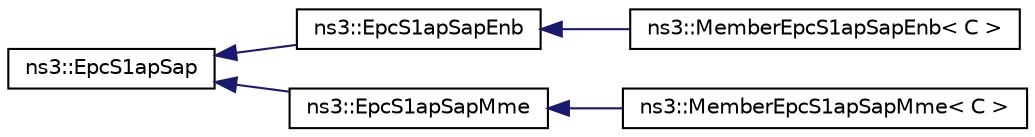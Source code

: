 digraph "Graphical Class Hierarchy"
{
 // LATEX_PDF_SIZE
  edge [fontname="Helvetica",fontsize="10",labelfontname="Helvetica",labelfontsize="10"];
  node [fontname="Helvetica",fontsize="10",shape=record];
  rankdir="LR";
  Node0 [label="ns3::EpcS1apSap",height=0.2,width=0.4,color="black", fillcolor="white", style="filled",URL="$classns3_1_1_epc_s1ap_sap.html",tooltip="Base class that defines EPC S1-AP Service Access Point (SAP) interface."];
  Node0 -> Node1 [dir="back",color="midnightblue",fontsize="10",style="solid",fontname="Helvetica"];
  Node1 [label="ns3::EpcS1apSapEnb",height=0.2,width=0.4,color="black", fillcolor="white", style="filled",URL="$classns3_1_1_epc_s1ap_sap_enb.html",tooltip="eNB side of the S1-AP Service Access Point (SAP), provides the eNB methods to be called when an S1-AP..."];
  Node1 -> Node2 [dir="back",color="midnightblue",fontsize="10",style="solid",fontname="Helvetica"];
  Node2 [label="ns3::MemberEpcS1apSapEnb\< C \>",height=0.2,width=0.4,color="black", fillcolor="white", style="filled",URL="$classns3_1_1_member_epc_s1ap_sap_enb.html",tooltip="Template for the implementation of the EpcS1apSapEnb as a member of an owner class of type C to which..."];
  Node0 -> Node3 [dir="back",color="midnightblue",fontsize="10",style="solid",fontname="Helvetica"];
  Node3 [label="ns3::EpcS1apSapMme",height=0.2,width=0.4,color="black", fillcolor="white", style="filled",URL="$classns3_1_1_epc_s1ap_sap_mme.html",tooltip="MME side of the S1-AP Service Access Point (SAP), provides the MME methods to be called when an S1-AP..."];
  Node3 -> Node4 [dir="back",color="midnightblue",fontsize="10",style="solid",fontname="Helvetica"];
  Node4 [label="ns3::MemberEpcS1apSapMme\< C \>",height=0.2,width=0.4,color="black", fillcolor="white", style="filled",URL="$classns3_1_1_member_epc_s1ap_sap_mme.html",tooltip="Template for the implementation of the EpcS1apSapMme as a member of an owner class of type C to which..."];
}
